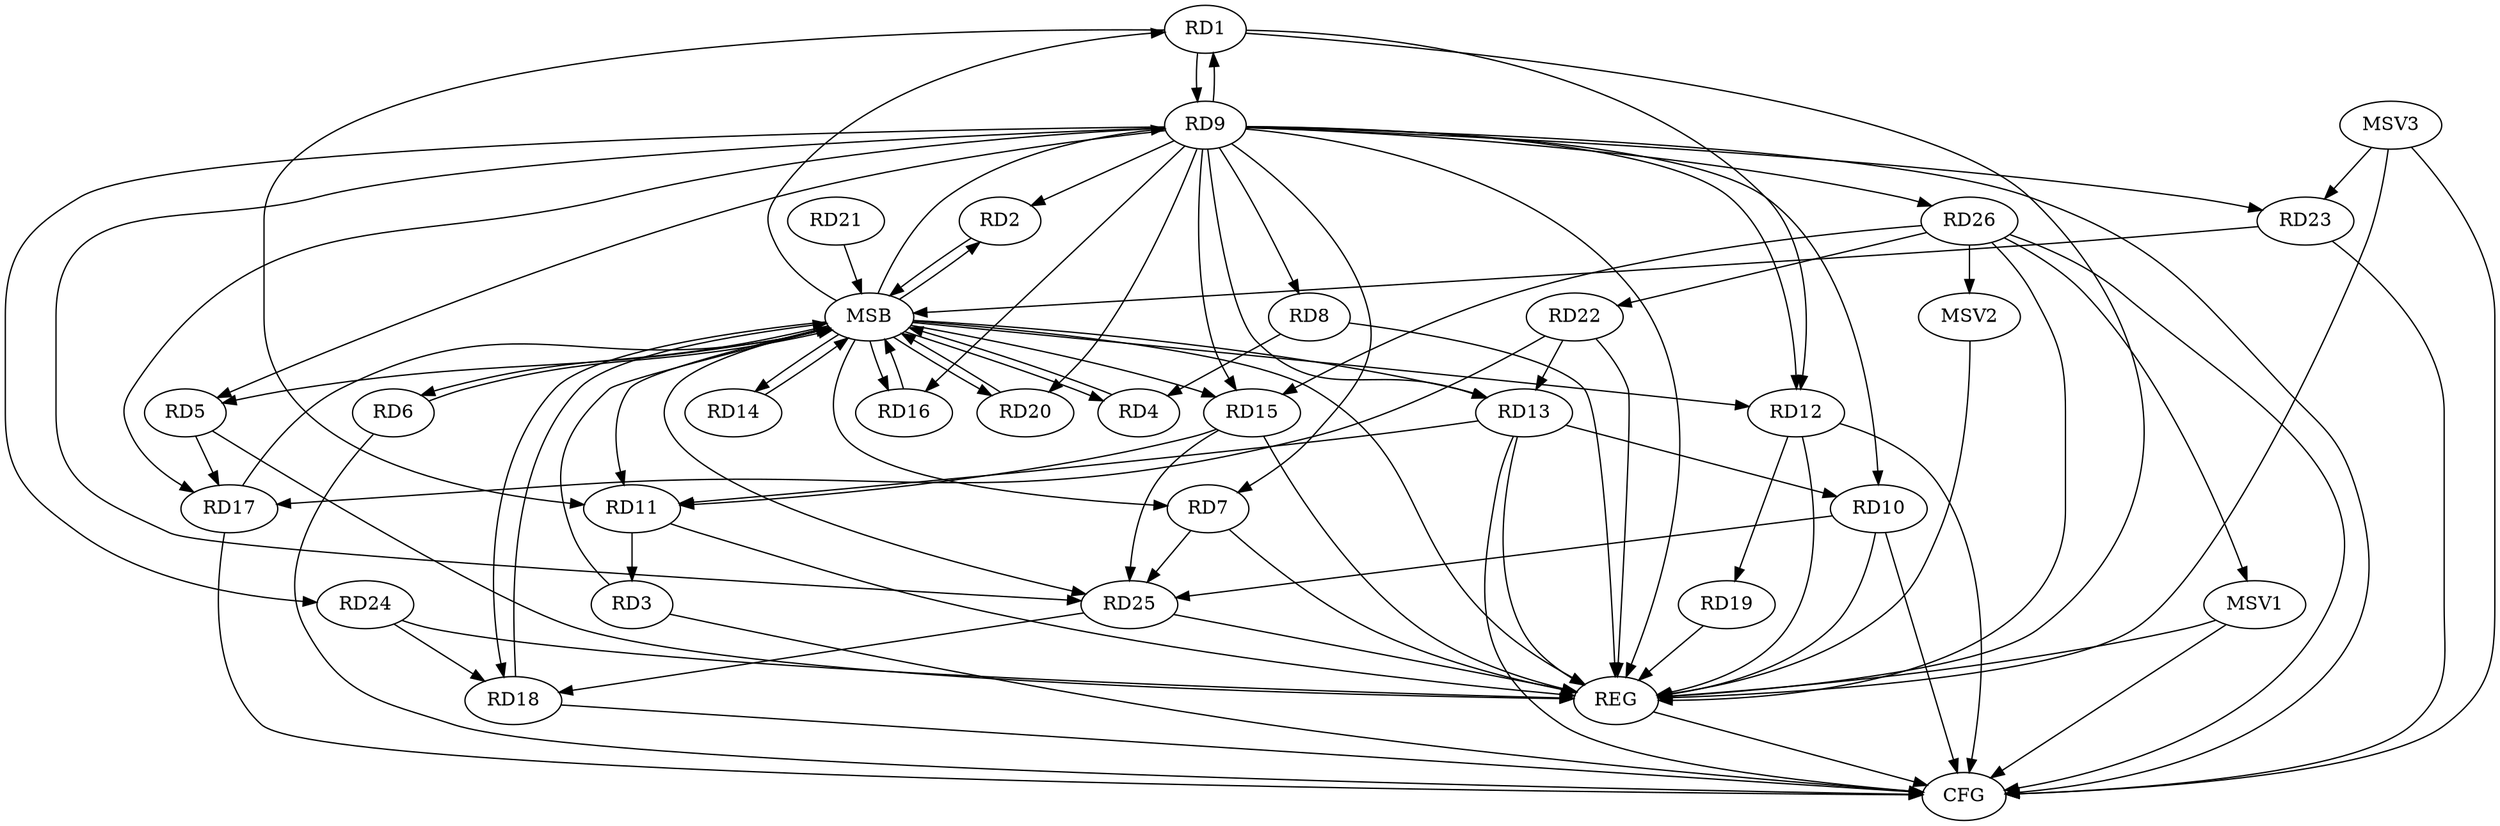 strict digraph G {
  RD1 [ label="RD1" ];
  RD2 [ label="RD2" ];
  RD3 [ label="RD3" ];
  RD4 [ label="RD4" ];
  RD5 [ label="RD5" ];
  RD6 [ label="RD6" ];
  RD7 [ label="RD7" ];
  RD8 [ label="RD8" ];
  RD9 [ label="RD9" ];
  RD10 [ label="RD10" ];
  RD11 [ label="RD11" ];
  RD12 [ label="RD12" ];
  RD13 [ label="RD13" ];
  RD14 [ label="RD14" ];
  RD15 [ label="RD15" ];
  RD16 [ label="RD16" ];
  RD17 [ label="RD17" ];
  RD18 [ label="RD18" ];
  RD19 [ label="RD19" ];
  RD20 [ label="RD20" ];
  RD21 [ label="RD21" ];
  RD22 [ label="RD22" ];
  RD23 [ label="RD23" ];
  RD24 [ label="RD24" ];
  RD25 [ label="RD25" ];
  RD26 [ label="RD26" ];
  REG [ label="REG" ];
  MSB [ label="MSB" ];
  CFG [ label="CFG" ];
  MSV1 [ label="MSV1" ];
  MSV2 [ label="MSV2" ];
  MSV3 [ label="MSV3" ];
  RD1 -> RD9;
  RD1 -> RD11;
  RD1 -> RD12;
  RD11 -> RD3;
  RD8 -> RD4;
  RD5 -> RD17;
  RD7 -> RD25;
  RD9 -> RD10;
  RD9 -> RD13;
  RD9 -> RD15;
  RD9 -> RD20;
  RD13 -> RD10;
  RD10 -> RD25;
  RD13 -> RD11;
  RD15 -> RD11;
  RD12 -> RD19;
  RD22 -> RD13;
  RD15 -> RD25;
  RD26 -> RD15;
  RD22 -> RD17;
  RD24 -> RD18;
  RD25 -> RD18;
  RD26 -> RD22;
  RD1 -> REG;
  RD5 -> REG;
  RD7 -> REG;
  RD8 -> REG;
  RD9 -> REG;
  RD10 -> REG;
  RD11 -> REG;
  RD12 -> REG;
  RD13 -> REG;
  RD15 -> REG;
  RD19 -> REG;
  RD22 -> REG;
  RD24 -> REG;
  RD25 -> REG;
  RD26 -> REG;
  RD2 -> MSB;
  MSB -> RD12;
  MSB -> RD20;
  MSB -> RD25;
  MSB -> REG;
  RD3 -> MSB;
  MSB -> RD1;
  MSB -> RD5;
  MSB -> RD6;
  RD4 -> MSB;
  MSB -> RD14;
  RD6 -> MSB;
  MSB -> RD4;
  MSB -> RD7;
  MSB -> RD16;
  MSB -> RD18;
  RD14 -> MSB;
  RD16 -> MSB;
  MSB -> RD9;
  MSB -> RD13;
  RD17 -> MSB;
  MSB -> RD11;
  RD18 -> MSB;
  MSB -> RD2;
  RD20 -> MSB;
  RD21 -> MSB;
  RD23 -> MSB;
  MSB -> RD15;
  RD17 -> CFG;
  RD13 -> CFG;
  RD26 -> CFG;
  RD23 -> CFG;
  RD12 -> CFG;
  RD3 -> CFG;
  RD9 -> CFG;
  RD6 -> CFG;
  RD10 -> CFG;
  RD18 -> CFG;
  REG -> CFG;
  RD9 -> RD17;
  RD9 -> RD5;
  RD9 -> RD2;
  RD9 -> RD23;
  RD9 -> RD1;
  RD9 -> RD7;
  RD9 -> RD26;
  RD9 -> RD12;
  RD9 -> RD8;
  RD9 -> RD25;
  RD9 -> RD16;
  RD9 -> RD24;
  RD26 -> MSV1;
  MSV1 -> REG;
  MSV1 -> CFG;
  RD26 -> MSV2;
  MSV2 -> REG;
  MSV3 -> RD23;
  MSV3 -> REG;
  MSV3 -> CFG;
}
